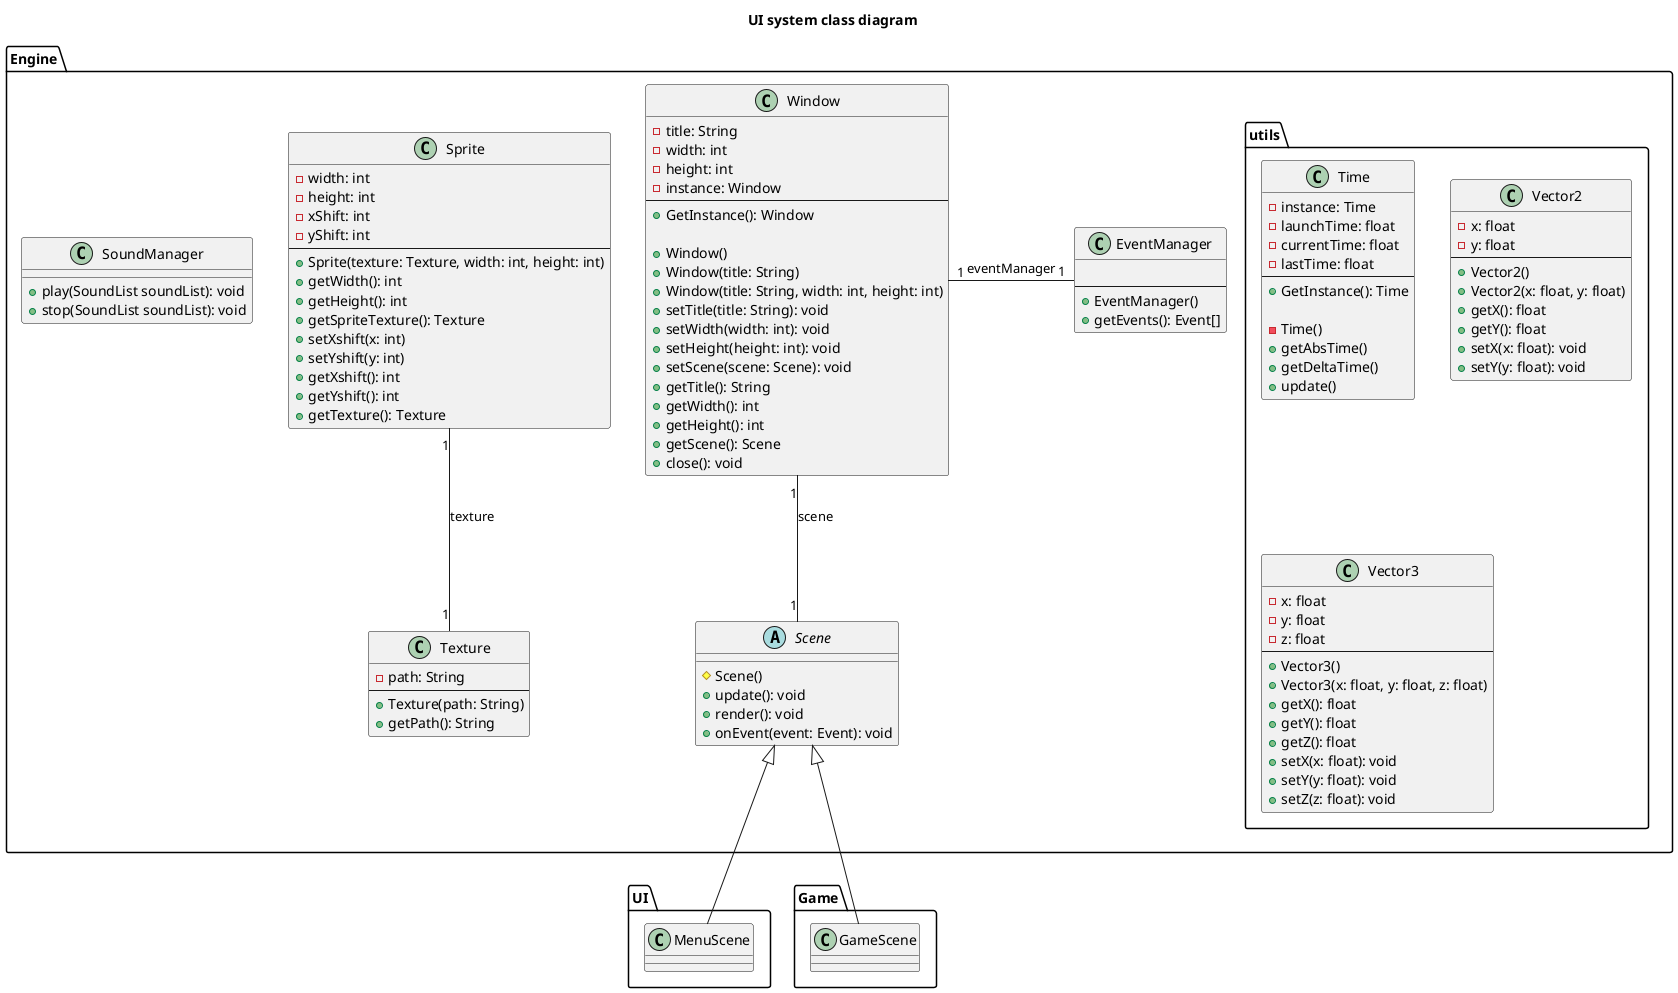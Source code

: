@startuml
title UI system class diagram

package UI {
    class MenuScene
}

package Engine {
    class Window {
        - title: String
        - width: int
        - height: int
        - instance: Window
        ---
        + GetInstance(): Window

        + Window()
        + Window(title: String)
        + Window(title: String, width: int, height: int)
        + setTitle(title: String): void
        + setWidth(width: int): void
        + setHeight(height: int): void
        + setScene(scene: Scene): void
        + getTitle(): String
        + getWidth(): int
        + getHeight(): int
        + getScene(): Scene
        + close(): void
    }

    abstract Scene {
        # Scene()
        + update(): void
        + render(): void
        + onEvent(event: Event): void
    }

    class EventManager {
        
        ---
        + EventManager()
        + getEvents(): Event[]
    }

    class Texture {
        - path: String
        ---
        + Texture(path: String)
        + getPath(): String
    }

    class Sprite {
        - width: int
        - height: int
        - xShift: int
        - yShift: int
        ---
        + Sprite(texture: Texture, width: int, height: int)
        + getWidth(): int
        + getHeight(): int
        + getSpriteTexture(): Texture
        + setXshift(x: int)
        + setYshift(y: int)
        + getXshift(): int
        + getYshift(): int
        + getTexture(): Texture
    }
    Sprite "1" -- "1" Texture : texture

    class SoundManager {
        + play(SoundList soundList): void
        + stop(SoundList soundList): void
    }

    package utils {
        class Time {
            - instance: Time
            - launchTime: float
            - currentTime: float
            - lastTime: float
            ---
            + GetInstance(): Time

            - Time()
            + getAbsTime()
            + getDeltaTime()
            + update()
        }

        class Vector2 {
            - x: float
            - y: float
            ---
            + Vector2()
            + Vector2(x: float, y: float)
            + getX(): float
            + getY(): float
            + setX(x: float): void
            + setY(y: float): void
        }

        class Vector3 {
            - x: float
            - y: float
            - z: float
            ---
            + Vector3()
            + Vector3(x: float, y: float, z: float)
            + getX(): float
            + getY(): float
            + getZ(): float
            + setX(x: float): void
            + setY(y: float): void
            + setZ(z: float): void
        }
    }
}

package Game {
    class GameScene
}

Window "1" -down- "1" Scene: scene
Window "1" -right- "1" EventManager: eventManager
MenuScene -up-|> Scene
GameScene -up-|> Scene

@enduml